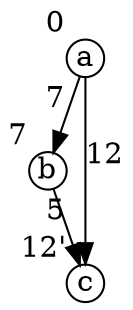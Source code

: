 digraph G {
	node [shape=circle fixedsize=true width=0.25 height=0.25 ]
	a [xlabel="0" label="a"]
	b [xlabel="7" label="b"]
	c [xlabel="12'" label="c"]
	a -> b [ xlabel="7"];
	b -> c [ xlabel="5"];
	a -> c [ xlabel="12" ];
}